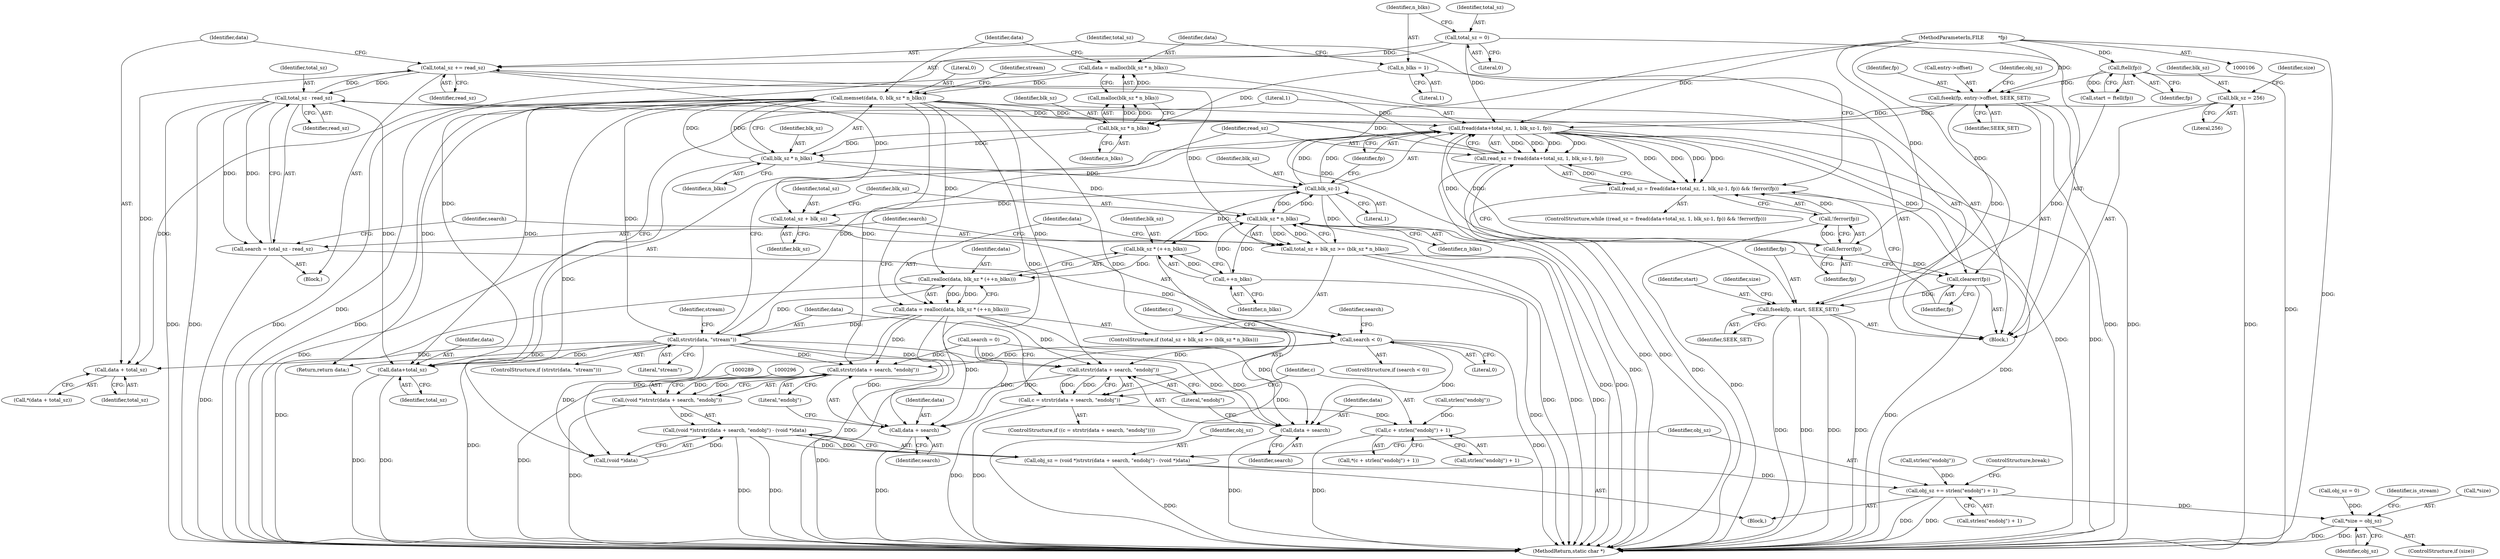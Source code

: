 digraph "0_pdfresurrect_0c4120fffa3dffe97b95c486a120eded82afe8a6_3@API" {
"1000230" [label="(Call,total_sz += read_sz)"];
"1000215" [label="(Call,read_sz = fread(data+total_sz, 1, blk_sz-1, fp))"];
"1000217" [label="(Call,fread(data+total_sz, 1, blk_sz-1, fp))"];
"1000204" [label="(Call,memset(data, 0, blk_sz * n_blks))"];
"1000198" [label="(Call,data = malloc(blk_sz * n_blks))"];
"1000200" [label="(Call,malloc(blk_sz * n_blks))"];
"1000201" [label="(Call,blk_sz * n_blks)"];
"1000114" [label="(Call,blk_sz = 256)"];
"1000195" [label="(Call,n_blks = 1)"];
"1000207" [label="(Call,blk_sz * n_blks)"];
"1000307" [label="(Call,strstr(data, \"stream\"))"];
"1000247" [label="(Call,data = realloc(data, blk_sz * (++n_blks)))"];
"1000249" [label="(Call,realloc(data, blk_sz * (++n_blks)))"];
"1000251" [label="(Call,blk_sz * (++n_blks))"];
"1000244" [label="(Call,blk_sz * n_blks)"];
"1000222" [label="(Call,blk_sz-1)"];
"1000253" [label="(Call,++n_blks)"];
"1000257" [label="(Call,total_sz - read_sz)"];
"1000230" [label="(Call,total_sz += read_sz)"];
"1000192" [label="(Call,total_sz = 0)"];
"1000227" [label="(Call,ferror(fp))"];
"1000107" [label="(MethodParameterIn,FILE         *fp)"];
"1000183" [label="(Call,fseek(fp, entry->offset, SEEK_SET))"];
"1000142" [label="(Call,ftell(fp))"];
"1000235" [label="(Call,data + total_sz)"];
"1000240" [label="(Call,total_sz + blk_sz >= (blk_sz * n_blks))"];
"1000241" [label="(Call,total_sz + blk_sz)"];
"1000214" [label="(Call,(read_sz = fread(data+total_sz, 1, blk_sz-1, fp)) && !ferror(fp))"];
"1000226" [label="(Call,!ferror(fp))"];
"1000313" [label="(Call,clearerr(fp))"];
"1000315" [label="(Call,fseek(fp, start, SEEK_SET))"];
"1000218" [label="(Call,data+total_sz)"];
"1000255" [label="(Call,search = total_sz - read_sz)"];
"1000261" [label="(Call,search < 0)"];
"1000270" [label="(Call,strstr(data + search, \"endobj\"))"];
"1000268" [label="(Call,c = strstr(data + search, \"endobj\"))"];
"1000278" [label="(Call,c + strlen(\"endobj\") + 1)"];
"1000271" [label="(Call,data + search)"];
"1000290" [label="(Call,strstr(data + search, \"endobj\"))"];
"1000288" [label="(Call,(void *)strstr(data + search, \"endobj\"))"];
"1000287" [label="(Call,(void *)strstr(data + search, \"endobj\") - (void *)data)"];
"1000285" [label="(Call,obj_sz = (void *)strstr(data + search, \"endobj\") - (void *)data)"];
"1000298" [label="(Call,obj_sz += strlen(\"endobj\") + 1)"];
"1000321" [label="(Call,*size = obj_sz)"];
"1000291" [label="(Call,data + search)"];
"1000205" [label="(Identifier,data)"];
"1000142" [label="(Call,ftell(fp))"];
"1000287" [label="(Call,(void *)strstr(data + search, \"endobj\") - (void *)data)"];
"1000333" [label="(MethodReturn,static char *)"];
"1000195" [label="(Call,n_blks = 1)"];
"1000227" [label="(Call,ferror(fp))"];
"1000217" [label="(Call,fread(data+total_sz, 1, blk_sz-1, fp))"];
"1000315" [label="(Call,fseek(fp, start, SEEK_SET))"];
"1000185" [label="(Call,entry->offset)"];
"1000316" [label="(Identifier,fp)"];
"1000294" [label="(Literal,\"endobj\")"];
"1000320" [label="(Identifier,size)"];
"1000293" [label="(Identifier,search)"];
"1000218" [label="(Call,data+total_sz)"];
"1000307" [label="(Call,strstr(data, \"stream\"))"];
"1000317" [label="(Identifier,start)"];
"1000259" [label="(Identifier,read_sz)"];
"1000240" [label="(Call,total_sz + blk_sz >= (blk_sz * n_blks))"];
"1000219" [label="(Identifier,data)"];
"1000281" [label="(Call,strlen(\"endobj\"))"];
"1000272" [label="(Identifier,data)"];
"1000204" [label="(Call,memset(data, 0, blk_sz * n_blks))"];
"1000295" [label="(Call,(void *)data)"];
"1000107" [label="(MethodParameterIn,FILE         *fp)"];
"1000290" [label="(Call,strstr(data + search, \"endobj\"))"];
"1000248" [label="(Identifier,data)"];
"1000207" [label="(Call,blk_sz * n_blks)"];
"1000291" [label="(Call,data + search)"];
"1000114" [label="(Call,blk_sz = 256)"];
"1000273" [label="(Identifier,search)"];
"1000251" [label="(Call,blk_sz * (++n_blks))"];
"1000300" [label="(Call,strlen(\"endobj\") + 1)"];
"1000254" [label="(Identifier,n_blks)"];
"1000190" [label="(Identifier,obj_sz)"];
"1000193" [label="(Identifier,total_sz)"];
"1000321" [label="(Call,*size = obj_sz)"];
"1000203" [label="(Identifier,n_blks)"];
"1000253" [label="(Call,++n_blks)"];
"1000236" [label="(Identifier,data)"];
"1000211" [label="(Identifier,stream)"];
"1000225" [label="(Identifier,fp)"];
"1000200" [label="(Call,malloc(blk_sz * n_blks))"];
"1000299" [label="(Identifier,obj_sz)"];
"1000267" [label="(ControlStructure,if ((c = strstr(data + search, \"endobj\"))))"];
"1000285" [label="(Call,obj_sz = (void *)strstr(data + search, \"endobj\") - (void *)data)"];
"1000288" [label="(Call,(void *)strstr(data + search, \"endobj\"))"];
"1000250" [label="(Identifier,data)"];
"1000326" [label="(Identifier,is_stream)"];
"1000232" [label="(Identifier,read_sz)"];
"1000222" [label="(Call,blk_sz-1)"];
"1000221" [label="(Literal,1)"];
"1000199" [label="(Identifier,data)"];
"1000255" [label="(Call,search = total_sz - read_sz)"];
"1000194" [label="(Literal,0)"];
"1000129" [label="(Identifier,size)"];
"1000314" [label="(Identifier,fp)"];
"1000188" [label="(Identifier,SEEK_SET)"];
"1000197" [label="(Literal,1)"];
"1000268" [label="(Call,c = strstr(data + search, \"endobj\"))"];
"1000306" [label="(ControlStructure,if (strstr(data, \"stream\")))"];
"1000274" [label="(Literal,\"endobj\")"];
"1000280" [label="(Call,strlen(\"endobj\") + 1)"];
"1000234" [label="(Call,*(data + total_sz))"];
"1000249" [label="(Call,realloc(data, blk_sz * (++n_blks)))"];
"1000301" [label="(Call,strlen(\"endobj\"))"];
"1000298" [label="(Call,obj_sz += strlen(\"endobj\") + 1)"];
"1000226" [label="(Call,!ferror(fp))"];
"1000322" [label="(Call,*size)"];
"1000206" [label="(Literal,0)"];
"1000237" [label="(Identifier,total_sz)"];
"1000277" [label="(Call,*(c + strlen(\"endobj\") + 1))"];
"1000192" [label="(Call,total_sz = 0)"];
"1000140" [label="(Call,start = ftell(fp))"];
"1000241" [label="(Call,total_sz + blk_sz)"];
"1000257" [label="(Call,total_sz - read_sz)"];
"1000209" [label="(Identifier,n_blks)"];
"1000252" [label="(Identifier,blk_sz)"];
"1000265" [label="(Identifier,search)"];
"1000235" [label="(Call,data + total_sz)"];
"1000262" [label="(Identifier,search)"];
"1000244" [label="(Call,blk_sz * n_blks)"];
"1000243" [label="(Identifier,blk_sz)"];
"1000116" [label="(Literal,256)"];
"1000215" [label="(Call,read_sz = fread(data+total_sz, 1, blk_sz-1, fp))"];
"1000115" [label="(Identifier,blk_sz)"];
"1000319" [label="(ControlStructure,if (size))"];
"1000231" [label="(Identifier,total_sz)"];
"1000198" [label="(Call,data = malloc(blk_sz * n_blks))"];
"1000286" [label="(Identifier,obj_sz)"];
"1000230" [label="(Call,total_sz += read_sz)"];
"1000214" [label="(Call,(read_sz = fread(data+total_sz, 1, blk_sz-1, fp)) && !ferror(fp))"];
"1000279" [label="(Identifier,c)"];
"1000331" [label="(Return,return data;)"];
"1000201" [label="(Call,blk_sz * n_blks)"];
"1000220" [label="(Identifier,total_sz)"];
"1000189" [label="(Call,obj_sz = 0)"];
"1000260" [label="(ControlStructure,if (search < 0))"];
"1000269" [label="(Identifier,c)"];
"1000228" [label="(Identifier,fp)"];
"1000246" [label="(Identifier,n_blks)"];
"1000309" [label="(Literal,\"stream\")"];
"1000245" [label="(Identifier,blk_sz)"];
"1000261" [label="(Call,search < 0)"];
"1000112" [label="(Block,)"];
"1000208" [label="(Identifier,blk_sz)"];
"1000318" [label="(Identifier,SEEK_SET)"];
"1000229" [label="(Block,)"];
"1000256" [label="(Identifier,search)"];
"1000278" [label="(Call,c + strlen(\"endobj\") + 1)"];
"1000196" [label="(Identifier,n_blks)"];
"1000275" [label="(Block,)"];
"1000216" [label="(Identifier,read_sz)"];
"1000271" [label="(Call,data + search)"];
"1000224" [label="(Literal,1)"];
"1000311" [label="(Identifier,stream)"];
"1000270" [label="(Call,strstr(data + search, \"endobj\"))"];
"1000202" [label="(Identifier,blk_sz)"];
"1000239" [label="(ControlStructure,if (total_sz + blk_sz >= (blk_sz * n_blks)))"];
"1000213" [label="(ControlStructure,while ((read_sz = fread(data+total_sz, 1, blk_sz-1, fp)) && !ferror(fp)))"];
"1000313" [label="(Call,clearerr(fp))"];
"1000308" [label="(Identifier,data)"];
"1000324" [label="(Identifier,obj_sz)"];
"1000242" [label="(Identifier,total_sz)"];
"1000143" [label="(Identifier,fp)"];
"1000264" [label="(Call,search = 0)"];
"1000258" [label="(Identifier,total_sz)"];
"1000292" [label="(Identifier,data)"];
"1000304" [label="(ControlStructure,break;)"];
"1000247" [label="(Call,data = realloc(data, blk_sz * (++n_blks)))"];
"1000263" [label="(Literal,0)"];
"1000184" [label="(Identifier,fp)"];
"1000223" [label="(Identifier,blk_sz)"];
"1000183" [label="(Call,fseek(fp, entry->offset, SEEK_SET))"];
"1000230" -> "1000229"  [label="AST: "];
"1000230" -> "1000232"  [label="CFG: "];
"1000231" -> "1000230"  [label="AST: "];
"1000232" -> "1000230"  [label="AST: "];
"1000236" -> "1000230"  [label="CFG: "];
"1000215" -> "1000230"  [label="DDG: "];
"1000257" -> "1000230"  [label="DDG: "];
"1000192" -> "1000230"  [label="DDG: "];
"1000230" -> "1000235"  [label="DDG: "];
"1000230" -> "1000240"  [label="DDG: "];
"1000230" -> "1000241"  [label="DDG: "];
"1000230" -> "1000257"  [label="DDG: "];
"1000215" -> "1000214"  [label="AST: "];
"1000215" -> "1000217"  [label="CFG: "];
"1000216" -> "1000215"  [label="AST: "];
"1000217" -> "1000215"  [label="AST: "];
"1000228" -> "1000215"  [label="CFG: "];
"1000214" -> "1000215"  [label="CFG: "];
"1000215" -> "1000333"  [label="DDG: "];
"1000215" -> "1000333"  [label="DDG: "];
"1000215" -> "1000214"  [label="DDG: "];
"1000217" -> "1000215"  [label="DDG: "];
"1000217" -> "1000215"  [label="DDG: "];
"1000217" -> "1000215"  [label="DDG: "];
"1000217" -> "1000215"  [label="DDG: "];
"1000215" -> "1000257"  [label="DDG: "];
"1000217" -> "1000225"  [label="CFG: "];
"1000218" -> "1000217"  [label="AST: "];
"1000221" -> "1000217"  [label="AST: "];
"1000222" -> "1000217"  [label="AST: "];
"1000225" -> "1000217"  [label="AST: "];
"1000217" -> "1000333"  [label="DDG: "];
"1000217" -> "1000333"  [label="DDG: "];
"1000217" -> "1000214"  [label="DDG: "];
"1000217" -> "1000214"  [label="DDG: "];
"1000217" -> "1000214"  [label="DDG: "];
"1000217" -> "1000214"  [label="DDG: "];
"1000204" -> "1000217"  [label="DDG: "];
"1000307" -> "1000217"  [label="DDG: "];
"1000257" -> "1000217"  [label="DDG: "];
"1000192" -> "1000217"  [label="DDG: "];
"1000222" -> "1000217"  [label="DDG: "];
"1000222" -> "1000217"  [label="DDG: "];
"1000227" -> "1000217"  [label="DDG: "];
"1000183" -> "1000217"  [label="DDG: "];
"1000107" -> "1000217"  [label="DDG: "];
"1000217" -> "1000227"  [label="DDG: "];
"1000217" -> "1000313"  [label="DDG: "];
"1000204" -> "1000112"  [label="AST: "];
"1000204" -> "1000207"  [label="CFG: "];
"1000205" -> "1000204"  [label="AST: "];
"1000206" -> "1000204"  [label="AST: "];
"1000207" -> "1000204"  [label="AST: "];
"1000211" -> "1000204"  [label="CFG: "];
"1000204" -> "1000333"  [label="DDG: "];
"1000204" -> "1000333"  [label="DDG: "];
"1000198" -> "1000204"  [label="DDG: "];
"1000207" -> "1000204"  [label="DDG: "];
"1000207" -> "1000204"  [label="DDG: "];
"1000204" -> "1000218"  [label="DDG: "];
"1000204" -> "1000235"  [label="DDG: "];
"1000204" -> "1000249"  [label="DDG: "];
"1000204" -> "1000270"  [label="DDG: "];
"1000204" -> "1000271"  [label="DDG: "];
"1000204" -> "1000290"  [label="DDG: "];
"1000204" -> "1000291"  [label="DDG: "];
"1000204" -> "1000295"  [label="DDG: "];
"1000204" -> "1000307"  [label="DDG: "];
"1000204" -> "1000331"  [label="DDG: "];
"1000198" -> "1000112"  [label="AST: "];
"1000198" -> "1000200"  [label="CFG: "];
"1000199" -> "1000198"  [label="AST: "];
"1000200" -> "1000198"  [label="AST: "];
"1000205" -> "1000198"  [label="CFG: "];
"1000198" -> "1000333"  [label="DDG: "];
"1000200" -> "1000198"  [label="DDG: "];
"1000200" -> "1000201"  [label="CFG: "];
"1000201" -> "1000200"  [label="AST: "];
"1000201" -> "1000200"  [label="DDG: "];
"1000201" -> "1000200"  [label="DDG: "];
"1000201" -> "1000203"  [label="CFG: "];
"1000202" -> "1000201"  [label="AST: "];
"1000203" -> "1000201"  [label="AST: "];
"1000114" -> "1000201"  [label="DDG: "];
"1000195" -> "1000201"  [label="DDG: "];
"1000201" -> "1000207"  [label="DDG: "];
"1000201" -> "1000207"  [label="DDG: "];
"1000114" -> "1000112"  [label="AST: "];
"1000114" -> "1000116"  [label="CFG: "];
"1000115" -> "1000114"  [label="AST: "];
"1000116" -> "1000114"  [label="AST: "];
"1000129" -> "1000114"  [label="CFG: "];
"1000114" -> "1000333"  [label="DDG: "];
"1000195" -> "1000112"  [label="AST: "];
"1000195" -> "1000197"  [label="CFG: "];
"1000196" -> "1000195"  [label="AST: "];
"1000197" -> "1000195"  [label="AST: "];
"1000199" -> "1000195"  [label="CFG: "];
"1000207" -> "1000209"  [label="CFG: "];
"1000208" -> "1000207"  [label="AST: "];
"1000209" -> "1000207"  [label="AST: "];
"1000207" -> "1000333"  [label="DDG: "];
"1000207" -> "1000222"  [label="DDG: "];
"1000207" -> "1000244"  [label="DDG: "];
"1000307" -> "1000306"  [label="AST: "];
"1000307" -> "1000309"  [label="CFG: "];
"1000308" -> "1000307"  [label="AST: "];
"1000309" -> "1000307"  [label="AST: "];
"1000216" -> "1000307"  [label="CFG: "];
"1000311" -> "1000307"  [label="CFG: "];
"1000307" -> "1000333"  [label="DDG: "];
"1000307" -> "1000218"  [label="DDG: "];
"1000307" -> "1000235"  [label="DDG: "];
"1000307" -> "1000249"  [label="DDG: "];
"1000307" -> "1000270"  [label="DDG: "];
"1000307" -> "1000271"  [label="DDG: "];
"1000307" -> "1000290"  [label="DDG: "];
"1000307" -> "1000291"  [label="DDG: "];
"1000307" -> "1000295"  [label="DDG: "];
"1000247" -> "1000307"  [label="DDG: "];
"1000307" -> "1000331"  [label="DDG: "];
"1000247" -> "1000239"  [label="AST: "];
"1000247" -> "1000249"  [label="CFG: "];
"1000248" -> "1000247"  [label="AST: "];
"1000249" -> "1000247"  [label="AST: "];
"1000256" -> "1000247"  [label="CFG: "];
"1000247" -> "1000333"  [label="DDG: "];
"1000249" -> "1000247"  [label="DDG: "];
"1000249" -> "1000247"  [label="DDG: "];
"1000247" -> "1000270"  [label="DDG: "];
"1000247" -> "1000271"  [label="DDG: "];
"1000247" -> "1000290"  [label="DDG: "];
"1000247" -> "1000291"  [label="DDG: "];
"1000247" -> "1000295"  [label="DDG: "];
"1000249" -> "1000251"  [label="CFG: "];
"1000250" -> "1000249"  [label="AST: "];
"1000251" -> "1000249"  [label="AST: "];
"1000249" -> "1000333"  [label="DDG: "];
"1000251" -> "1000249"  [label="DDG: "];
"1000251" -> "1000253"  [label="CFG: "];
"1000252" -> "1000251"  [label="AST: "];
"1000253" -> "1000251"  [label="AST: "];
"1000251" -> "1000333"  [label="DDG: "];
"1000251" -> "1000222"  [label="DDG: "];
"1000244" -> "1000251"  [label="DDG: "];
"1000253" -> "1000251"  [label="DDG: "];
"1000244" -> "1000240"  [label="AST: "];
"1000244" -> "1000246"  [label="CFG: "];
"1000245" -> "1000244"  [label="AST: "];
"1000246" -> "1000244"  [label="AST: "];
"1000240" -> "1000244"  [label="CFG: "];
"1000244" -> "1000333"  [label="DDG: "];
"1000244" -> "1000333"  [label="DDG: "];
"1000244" -> "1000222"  [label="DDG: "];
"1000244" -> "1000240"  [label="DDG: "];
"1000244" -> "1000240"  [label="DDG: "];
"1000222" -> "1000244"  [label="DDG: "];
"1000253" -> "1000244"  [label="DDG: "];
"1000244" -> "1000253"  [label="DDG: "];
"1000222" -> "1000224"  [label="CFG: "];
"1000223" -> "1000222"  [label="AST: "];
"1000224" -> "1000222"  [label="AST: "];
"1000225" -> "1000222"  [label="CFG: "];
"1000222" -> "1000333"  [label="DDG: "];
"1000222" -> "1000240"  [label="DDG: "];
"1000222" -> "1000241"  [label="DDG: "];
"1000253" -> "1000254"  [label="CFG: "];
"1000254" -> "1000253"  [label="AST: "];
"1000253" -> "1000333"  [label="DDG: "];
"1000257" -> "1000255"  [label="AST: "];
"1000257" -> "1000259"  [label="CFG: "];
"1000258" -> "1000257"  [label="AST: "];
"1000259" -> "1000257"  [label="AST: "];
"1000255" -> "1000257"  [label="CFG: "];
"1000257" -> "1000333"  [label="DDG: "];
"1000257" -> "1000333"  [label="DDG: "];
"1000257" -> "1000218"  [label="DDG: "];
"1000257" -> "1000255"  [label="DDG: "];
"1000257" -> "1000255"  [label="DDG: "];
"1000192" -> "1000112"  [label="AST: "];
"1000192" -> "1000194"  [label="CFG: "];
"1000193" -> "1000192"  [label="AST: "];
"1000194" -> "1000192"  [label="AST: "];
"1000196" -> "1000192"  [label="CFG: "];
"1000192" -> "1000218"  [label="DDG: "];
"1000227" -> "1000226"  [label="AST: "];
"1000227" -> "1000228"  [label="CFG: "];
"1000228" -> "1000227"  [label="AST: "];
"1000226" -> "1000227"  [label="CFG: "];
"1000227" -> "1000226"  [label="DDG: "];
"1000107" -> "1000227"  [label="DDG: "];
"1000227" -> "1000313"  [label="DDG: "];
"1000107" -> "1000106"  [label="AST: "];
"1000107" -> "1000333"  [label="DDG: "];
"1000107" -> "1000142"  [label="DDG: "];
"1000107" -> "1000183"  [label="DDG: "];
"1000107" -> "1000313"  [label="DDG: "];
"1000107" -> "1000315"  [label="DDG: "];
"1000183" -> "1000112"  [label="AST: "];
"1000183" -> "1000188"  [label="CFG: "];
"1000184" -> "1000183"  [label="AST: "];
"1000185" -> "1000183"  [label="AST: "];
"1000188" -> "1000183"  [label="AST: "];
"1000190" -> "1000183"  [label="CFG: "];
"1000183" -> "1000333"  [label="DDG: "];
"1000183" -> "1000333"  [label="DDG: "];
"1000142" -> "1000183"  [label="DDG: "];
"1000183" -> "1000315"  [label="DDG: "];
"1000142" -> "1000140"  [label="AST: "];
"1000142" -> "1000143"  [label="CFG: "];
"1000143" -> "1000142"  [label="AST: "];
"1000140" -> "1000142"  [label="CFG: "];
"1000142" -> "1000333"  [label="DDG: "];
"1000142" -> "1000140"  [label="DDG: "];
"1000235" -> "1000234"  [label="AST: "];
"1000235" -> "1000237"  [label="CFG: "];
"1000236" -> "1000235"  [label="AST: "];
"1000237" -> "1000235"  [label="AST: "];
"1000234" -> "1000235"  [label="CFG: "];
"1000240" -> "1000239"  [label="AST: "];
"1000241" -> "1000240"  [label="AST: "];
"1000248" -> "1000240"  [label="CFG: "];
"1000256" -> "1000240"  [label="CFG: "];
"1000240" -> "1000333"  [label="DDG: "];
"1000240" -> "1000333"  [label="DDG: "];
"1000240" -> "1000333"  [label="DDG: "];
"1000241" -> "1000243"  [label="CFG: "];
"1000242" -> "1000241"  [label="AST: "];
"1000243" -> "1000241"  [label="AST: "];
"1000245" -> "1000241"  [label="CFG: "];
"1000214" -> "1000213"  [label="AST: "];
"1000214" -> "1000226"  [label="CFG: "];
"1000226" -> "1000214"  [label="AST: "];
"1000231" -> "1000214"  [label="CFG: "];
"1000314" -> "1000214"  [label="CFG: "];
"1000214" -> "1000333"  [label="DDG: "];
"1000214" -> "1000333"  [label="DDG: "];
"1000226" -> "1000214"  [label="DDG: "];
"1000226" -> "1000333"  [label="DDG: "];
"1000313" -> "1000112"  [label="AST: "];
"1000313" -> "1000314"  [label="CFG: "];
"1000314" -> "1000313"  [label="AST: "];
"1000316" -> "1000313"  [label="CFG: "];
"1000313" -> "1000333"  [label="DDG: "];
"1000313" -> "1000315"  [label="DDG: "];
"1000315" -> "1000112"  [label="AST: "];
"1000315" -> "1000318"  [label="CFG: "];
"1000316" -> "1000315"  [label="AST: "];
"1000317" -> "1000315"  [label="AST: "];
"1000318" -> "1000315"  [label="AST: "];
"1000320" -> "1000315"  [label="CFG: "];
"1000315" -> "1000333"  [label="DDG: "];
"1000315" -> "1000333"  [label="DDG: "];
"1000315" -> "1000333"  [label="DDG: "];
"1000315" -> "1000333"  [label="DDG: "];
"1000140" -> "1000315"  [label="DDG: "];
"1000218" -> "1000220"  [label="CFG: "];
"1000219" -> "1000218"  [label="AST: "];
"1000220" -> "1000218"  [label="AST: "];
"1000221" -> "1000218"  [label="CFG: "];
"1000218" -> "1000333"  [label="DDG: "];
"1000218" -> "1000333"  [label="DDG: "];
"1000255" -> "1000229"  [label="AST: "];
"1000256" -> "1000255"  [label="AST: "];
"1000262" -> "1000255"  [label="CFG: "];
"1000255" -> "1000333"  [label="DDG: "];
"1000255" -> "1000261"  [label="DDG: "];
"1000261" -> "1000260"  [label="AST: "];
"1000261" -> "1000263"  [label="CFG: "];
"1000262" -> "1000261"  [label="AST: "];
"1000263" -> "1000261"  [label="AST: "];
"1000265" -> "1000261"  [label="CFG: "];
"1000269" -> "1000261"  [label="CFG: "];
"1000261" -> "1000333"  [label="DDG: "];
"1000261" -> "1000270"  [label="DDG: "];
"1000261" -> "1000271"  [label="DDG: "];
"1000261" -> "1000290"  [label="DDG: "];
"1000261" -> "1000291"  [label="DDG: "];
"1000270" -> "1000268"  [label="AST: "];
"1000270" -> "1000274"  [label="CFG: "];
"1000271" -> "1000270"  [label="AST: "];
"1000274" -> "1000270"  [label="AST: "];
"1000268" -> "1000270"  [label="CFG: "];
"1000270" -> "1000333"  [label="DDG: "];
"1000270" -> "1000268"  [label="DDG: "];
"1000270" -> "1000268"  [label="DDG: "];
"1000264" -> "1000270"  [label="DDG: "];
"1000268" -> "1000267"  [label="AST: "];
"1000269" -> "1000268"  [label="AST: "];
"1000279" -> "1000268"  [label="CFG: "];
"1000308" -> "1000268"  [label="CFG: "];
"1000268" -> "1000333"  [label="DDG: "];
"1000268" -> "1000333"  [label="DDG: "];
"1000268" -> "1000278"  [label="DDG: "];
"1000278" -> "1000277"  [label="AST: "];
"1000278" -> "1000280"  [label="CFG: "];
"1000279" -> "1000278"  [label="AST: "];
"1000280" -> "1000278"  [label="AST: "];
"1000277" -> "1000278"  [label="CFG: "];
"1000278" -> "1000333"  [label="DDG: "];
"1000281" -> "1000278"  [label="DDG: "];
"1000271" -> "1000273"  [label="CFG: "];
"1000272" -> "1000271"  [label="AST: "];
"1000273" -> "1000271"  [label="AST: "];
"1000274" -> "1000271"  [label="CFG: "];
"1000271" -> "1000333"  [label="DDG: "];
"1000264" -> "1000271"  [label="DDG: "];
"1000290" -> "1000288"  [label="AST: "];
"1000290" -> "1000294"  [label="CFG: "];
"1000291" -> "1000290"  [label="AST: "];
"1000294" -> "1000290"  [label="AST: "];
"1000288" -> "1000290"  [label="CFG: "];
"1000290" -> "1000333"  [label="DDG: "];
"1000290" -> "1000288"  [label="DDG: "];
"1000290" -> "1000288"  [label="DDG: "];
"1000264" -> "1000290"  [label="DDG: "];
"1000288" -> "1000287"  [label="AST: "];
"1000289" -> "1000288"  [label="AST: "];
"1000296" -> "1000288"  [label="CFG: "];
"1000288" -> "1000333"  [label="DDG: "];
"1000288" -> "1000287"  [label="DDG: "];
"1000287" -> "1000285"  [label="AST: "];
"1000287" -> "1000295"  [label="CFG: "];
"1000295" -> "1000287"  [label="AST: "];
"1000285" -> "1000287"  [label="CFG: "];
"1000287" -> "1000333"  [label="DDG: "];
"1000287" -> "1000333"  [label="DDG: "];
"1000287" -> "1000285"  [label="DDG: "];
"1000287" -> "1000285"  [label="DDG: "];
"1000295" -> "1000287"  [label="DDG: "];
"1000285" -> "1000275"  [label="AST: "];
"1000286" -> "1000285"  [label="AST: "];
"1000299" -> "1000285"  [label="CFG: "];
"1000285" -> "1000333"  [label="DDG: "];
"1000285" -> "1000298"  [label="DDG: "];
"1000298" -> "1000275"  [label="AST: "];
"1000298" -> "1000300"  [label="CFG: "];
"1000299" -> "1000298"  [label="AST: "];
"1000300" -> "1000298"  [label="AST: "];
"1000304" -> "1000298"  [label="CFG: "];
"1000298" -> "1000333"  [label="DDG: "];
"1000298" -> "1000333"  [label="DDG: "];
"1000301" -> "1000298"  [label="DDG: "];
"1000298" -> "1000321"  [label="DDG: "];
"1000321" -> "1000319"  [label="AST: "];
"1000321" -> "1000324"  [label="CFG: "];
"1000322" -> "1000321"  [label="AST: "];
"1000324" -> "1000321"  [label="AST: "];
"1000326" -> "1000321"  [label="CFG: "];
"1000321" -> "1000333"  [label="DDG: "];
"1000321" -> "1000333"  [label="DDG: "];
"1000189" -> "1000321"  [label="DDG: "];
"1000291" -> "1000293"  [label="CFG: "];
"1000292" -> "1000291"  [label="AST: "];
"1000293" -> "1000291"  [label="AST: "];
"1000294" -> "1000291"  [label="CFG: "];
"1000291" -> "1000333"  [label="DDG: "];
"1000264" -> "1000291"  [label="DDG: "];
}
